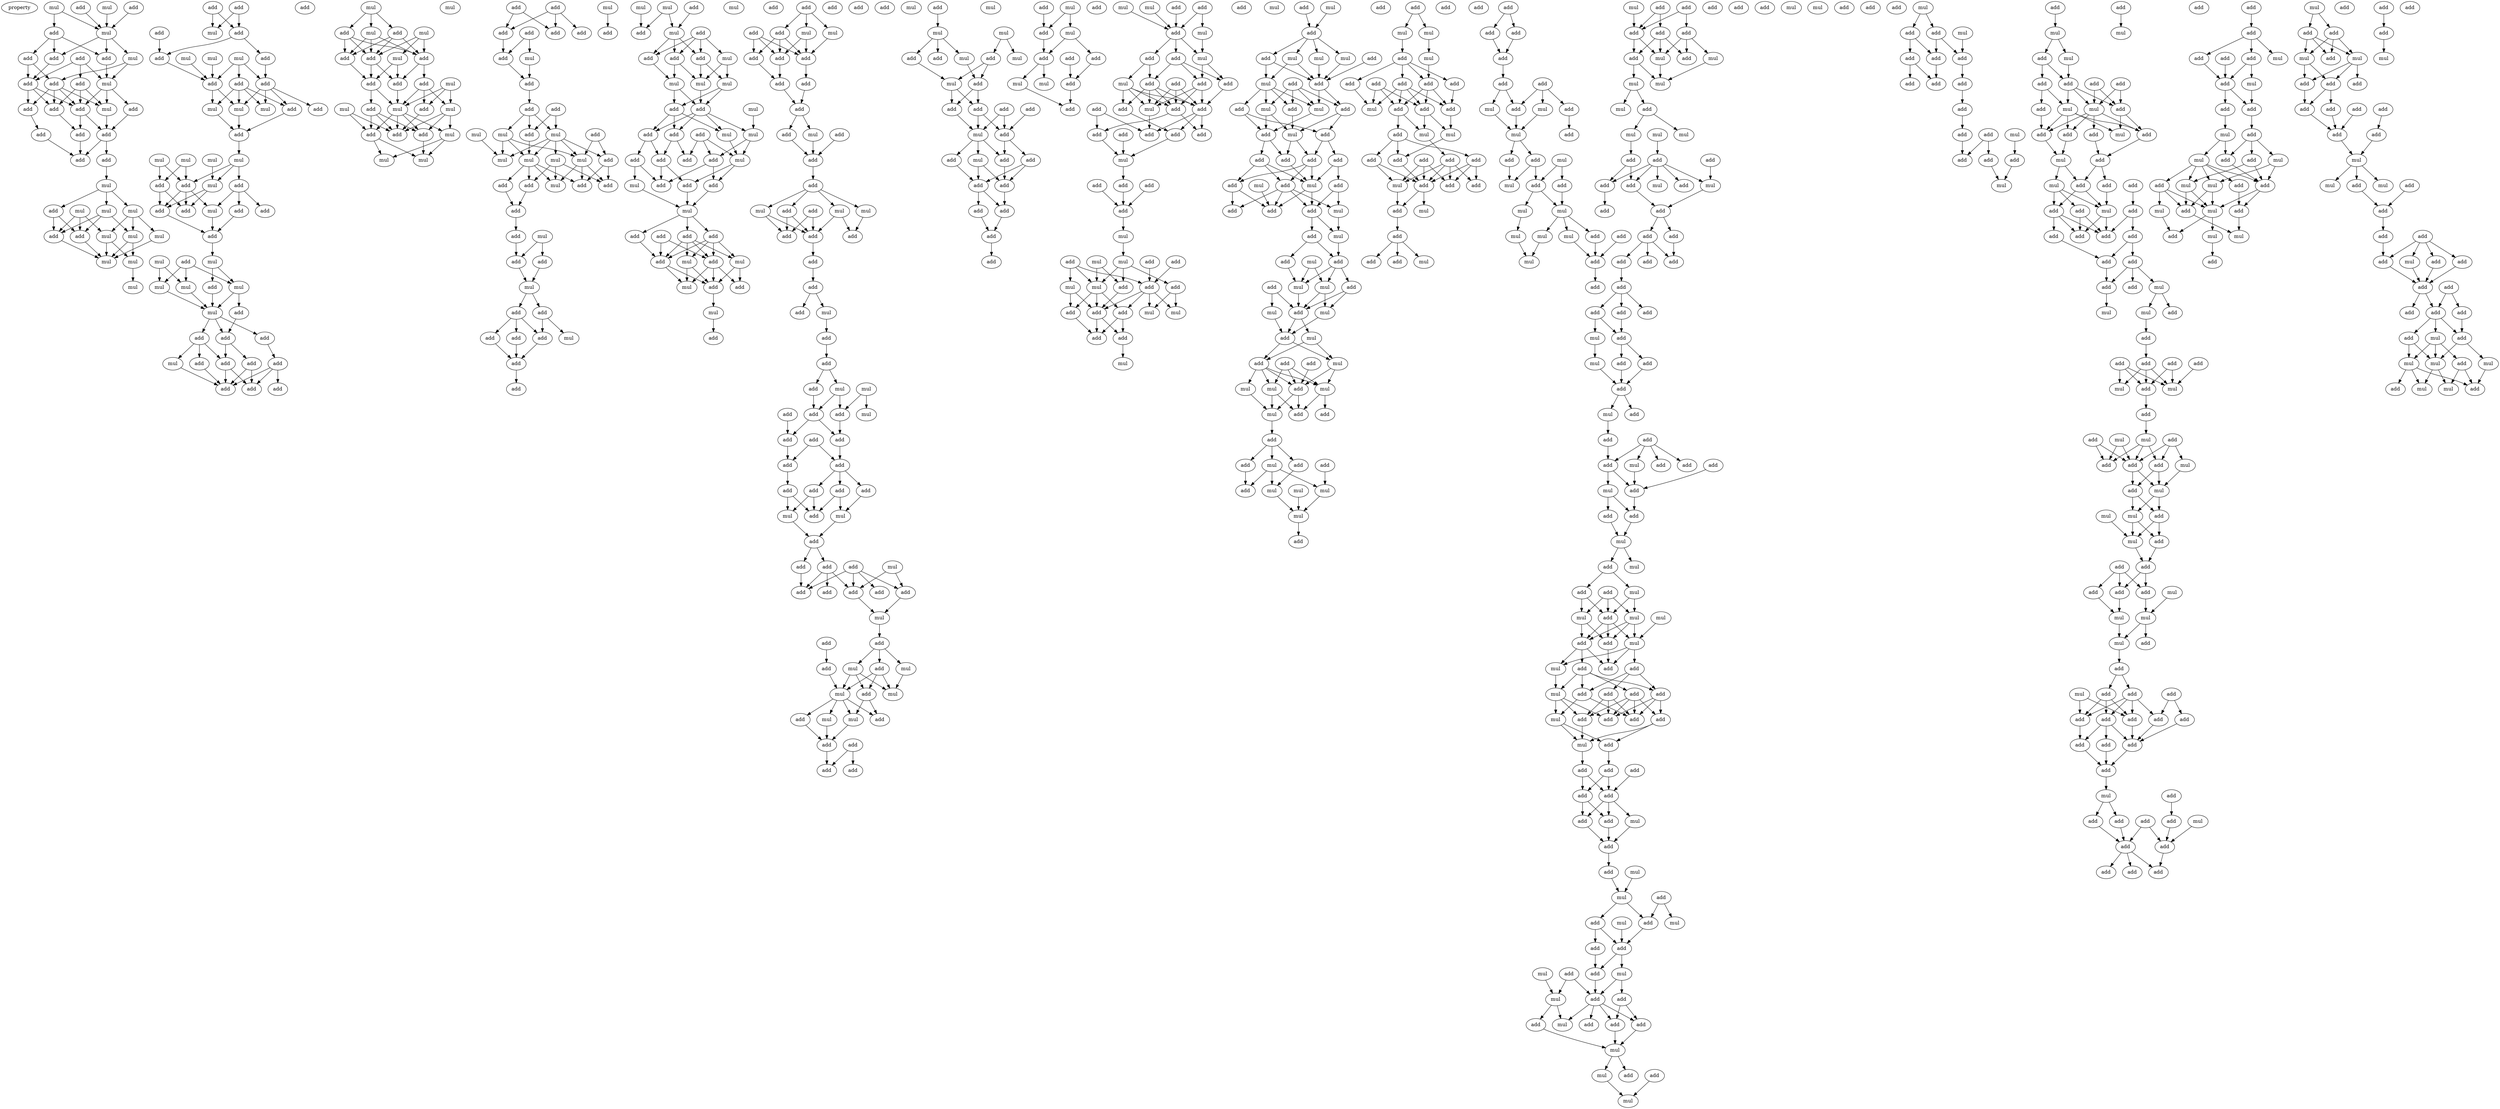 digraph {
    node [fontcolor=black]
    property [mul=2,lf=1.4]
    0 [ label = add ];
    1 [ label = mul ];
    2 [ label = mul ];
    3 [ label = add ];
    4 [ label = add ];
    5 [ label = mul ];
    6 [ label = mul ];
    7 [ label = add ];
    8 [ label = add ];
    9 [ label = add ];
    10 [ label = add ];
    11 [ label = add ];
    12 [ label = mul ];
    13 [ label = add ];
    14 [ label = add ];
    15 [ label = mul ];
    16 [ label = add ];
    17 [ label = add ];
    18 [ label = add ];
    19 [ label = add ];
    20 [ label = add ];
    21 [ label = add ];
    22 [ label = add ];
    23 [ label = add ];
    24 [ label = add ];
    25 [ label = mul ];
    26 [ label = add ];
    27 [ label = mul ];
    28 [ label = mul ];
    29 [ label = mul ];
    30 [ label = add ];
    31 [ label = add ];
    32 [ label = mul ];
    33 [ label = mul ];
    34 [ label = mul ];
    35 [ label = mul ];
    36 [ label = mul ];
    37 [ label = mul ];
    38 [ label = add ];
    39 [ label = add ];
    40 [ label = add ];
    41 [ label = mul ];
    42 [ label = add ];
    43 [ label = mul ];
    44 [ label = mul ];
    45 [ label = add ];
    46 [ label = mul ];
    47 [ label = add ];
    48 [ label = add ];
    49 [ label = add ];
    50 [ label = add ];
    51 [ label = mul ];
    52 [ label = add ];
    53 [ label = add ];
    54 [ label = mul ];
    55 [ label = mul ];
    56 [ label = add ];
    57 [ label = mul ];
    58 [ label = mul ];
    59 [ label = mul ];
    60 [ label = add ];
    61 [ label = mul ];
    62 [ label = add ];
    63 [ label = mul ];
    64 [ label = add ];
    65 [ label = add ];
    66 [ label = add ];
    67 [ label = add ];
    68 [ label = add ];
    69 [ label = mul ];
    70 [ label = add ];
    71 [ label = add ];
    72 [ label = add ];
    73 [ label = mul ];
    74 [ label = mul ];
    75 [ label = add ];
    76 [ label = mul ];
    77 [ label = mul ];
    78 [ label = mul ];
    79 [ label = add ];
    80 [ label = mul ];
    81 [ label = add ];
    82 [ label = add ];
    83 [ label = add ];
    84 [ label = add ];
    85 [ label = add ];
    86 [ label = add ];
    87 [ label = mul ];
    88 [ label = add ];
    89 [ label = add ];
    90 [ label = add ];
    91 [ label = add ];
    92 [ label = mul ];
    93 [ label = add ];
    94 [ label = mul ];
    95 [ label = mul ];
    96 [ label = add ];
    97 [ label = mul ];
    98 [ label = add ];
    99 [ label = add ];
    100 [ label = add ];
    101 [ label = add ];
    102 [ label = mul ];
    103 [ label = add ];
    104 [ label = add ];
    105 [ label = add ];
    106 [ label = add ];
    107 [ label = mul ];
    108 [ label = mul ];
    109 [ label = mul ];
    110 [ label = add ];
    111 [ label = mul ];
    112 [ label = add ];
    113 [ label = add ];
    114 [ label = mul ];
    115 [ label = mul ];
    116 [ label = mul ];
    117 [ label = add ];
    118 [ label = add ];
    119 [ label = add ];
    120 [ label = add ];
    121 [ label = add ];
    122 [ label = add ];
    123 [ label = add ];
    124 [ label = mul ];
    125 [ label = add ];
    126 [ label = add ];
    127 [ label = add ];
    128 [ label = add ];
    129 [ label = mul ];
    130 [ label = add ];
    131 [ label = mul ];
    132 [ label = mul ];
    133 [ label = mul ];
    134 [ label = mul ];
    135 [ label = mul ];
    136 [ label = mul ];
    137 [ label = add ];
    138 [ label = mul ];
    139 [ label = add ];
    140 [ label = add ];
    141 [ label = add ];
    142 [ label = add ];
    143 [ label = add ];
    144 [ label = mul ];
    145 [ label = add ];
    146 [ label = add ];
    147 [ label = mul ];
    148 [ label = add ];
    149 [ label = add ];
    150 [ label = mul ];
    151 [ label = add ];
    152 [ label = add ];
    153 [ label = add ];
    154 [ label = add ];
    155 [ label = mul ];
    156 [ label = add ];
    157 [ label = add ];
    158 [ label = mul ];
    159 [ label = mul ];
    160 [ label = add ];
    161 [ label = add ];
    162 [ label = mul ];
    163 [ label = add ];
    164 [ label = add ];
    165 [ label = add ];
    166 [ label = add ];
    167 [ label = mul ];
    168 [ label = add ];
    169 [ label = mul ];
    170 [ label = mul ];
    171 [ label = mul ];
    172 [ label = mul ];
    173 [ label = add ];
    174 [ label = add ];
    175 [ label = add ];
    176 [ label = mul ];
    177 [ label = mul ];
    178 [ label = add ];
    179 [ label = add ];
    180 [ label = add ];
    181 [ label = mul ];
    182 [ label = add ];
    183 [ label = add ];
    184 [ label = add ];
    185 [ label = add ];
    186 [ label = add ];
    187 [ label = add ];
    188 [ label = mul ];
    189 [ label = mul ];
    190 [ label = add ];
    191 [ label = mul ];
    192 [ label = add ];
    193 [ label = add ];
    194 [ label = add ];
    195 [ label = mul ];
    196 [ label = add ];
    197 [ label = mul ];
    198 [ label = add ];
    199 [ label = add ];
    200 [ label = mul ];
    201 [ label = add ];
    202 [ label = mul ];
    203 [ label = add ];
    204 [ label = add ];
    205 [ label = add ];
    206 [ label = add ];
    207 [ label = mul ];
    208 [ label = mul ];
    209 [ label = add ];
    210 [ label = add ];
    211 [ label = add ];
    212 [ label = add ];
    213 [ label = add ];
    214 [ label = add ];
    215 [ label = add ];
    216 [ label = mul ];
    217 [ label = add ];
    218 [ label = add ];
    219 [ label = add ];
    220 [ label = add ];
    221 [ label = add ];
    222 [ label = mul ];
    223 [ label = mul ];
    224 [ label = add ];
    225 [ label = mul ];
    226 [ label = add ];
    227 [ label = add ];
    228 [ label = add ];
    229 [ label = add ];
    230 [ label = add ];
    231 [ label = add ];
    232 [ label = add ];
    233 [ label = add ];
    234 [ label = mul ];
    235 [ label = add ];
    236 [ label = add ];
    237 [ label = mul ];
    238 [ label = add ];
    239 [ label = mul ];
    240 [ label = add ];
    241 [ label = mul ];
    242 [ label = add ];
    243 [ label = add ];
    244 [ label = add ];
    245 [ label = add ];
    246 [ label = add ];
    247 [ label = add ];
    248 [ label = add ];
    249 [ label = add ];
    250 [ label = add ];
    251 [ label = add ];
    252 [ label = add ];
    253 [ label = add ];
    254 [ label = mul ];
    255 [ label = mul ];
    256 [ label = add ];
    257 [ label = add ];
    258 [ label = mul ];
    259 [ label = add ];
    260 [ label = add ];
    261 [ label = add ];
    262 [ label = add ];
    263 [ label = add ];
    264 [ label = add ];
    265 [ label = add ];
    266 [ label = mul ];
    267 [ label = add ];
    268 [ label = add ];
    269 [ label = mul ];
    270 [ label = add ];
    271 [ label = mul ];
    272 [ label = add ];
    273 [ label = mul ];
    274 [ label = mul ];
    275 [ label = add ];
    276 [ label = mul ];
    277 [ label = mul ];
    278 [ label = add ];
    279 [ label = add ];
    280 [ label = add ];
    281 [ label = add ];
    282 [ label = add ];
    283 [ label = mul ];
    284 [ label = add ];
    285 [ label = add ];
    286 [ label = add ];
    287 [ label = mul ];
    288 [ label = mul ];
    289 [ label = add ];
    290 [ label = mul ];
    291 [ label = add ];
    292 [ label = mul ];
    293 [ label = add ];
    294 [ label = add ];
    295 [ label = mul ];
    296 [ label = add ];
    297 [ label = add ];
    298 [ label = add ];
    299 [ label = add ];
    300 [ label = mul ];
    301 [ label = add ];
    302 [ label = add ];
    303 [ label = add ];
    304 [ label = add ];
    305 [ label = mul ];
    306 [ label = add ];
    307 [ label = add ];
    308 [ label = mul ];
    309 [ label = add ];
    310 [ label = add ];
    311 [ label = add ];
    312 [ label = add ];
    313 [ label = add ];
    314 [ label = add ];
    315 [ label = mul ];
    316 [ label = add ];
    317 [ label = mul ];
    318 [ label = add ];
    319 [ label = add ];
    320 [ label = add ];
    321 [ label = add ];
    322 [ label = mul ];
    323 [ label = mul ];
    324 [ label = add ];
    325 [ label = mul ];
    326 [ label = mul ];
    327 [ label = add ];
    328 [ label = add ];
    329 [ label = add ];
    330 [ label = mul ];
    331 [ label = add ];
    332 [ label = mul ];
    333 [ label = add ];
    334 [ label = add ];
    335 [ label = add ];
    336 [ label = add ];
    337 [ label = add ];
    338 [ label = add ];
    339 [ label = mul ];
    340 [ label = add ];
    341 [ label = add ];
    342 [ label = add ];
    343 [ label = mul ];
    344 [ label = add ];
    345 [ label = add ];
    346 [ label = add ];
    347 [ label = add ];
    348 [ label = add ];
    349 [ label = add ];
    350 [ label = mul ];
    351 [ label = add ];
    352 [ label = add ];
    353 [ label = mul ];
    354 [ label = add ];
    355 [ label = add ];
    356 [ label = mul ];
    357 [ label = add ];
    358 [ label = add ];
    359 [ label = mul ];
    360 [ label = add ];
    361 [ label = mul ];
    362 [ label = mul ];
    363 [ label = mul ];
    364 [ label = add ];
    365 [ label = add ];
    366 [ label = add ];
    367 [ label = mul ];
    368 [ label = mul ];
    369 [ label = add ];
    370 [ label = add ];
    371 [ label = add ];
    372 [ label = add ];
    373 [ label = add ];
    374 [ label = mul ];
    375 [ label = add ];
    376 [ label = mul ];
    377 [ label = add ];
    378 [ label = mul ];
    379 [ label = mul ];
    380 [ label = add ];
    381 [ label = add ];
    382 [ label = mul ];
    383 [ label = add ];
    384 [ label = add ];
    385 [ label = mul ];
    386 [ label = mul ];
    387 [ label = add ];
    388 [ label = add ];
    389 [ label = mul ];
    390 [ label = add ];
    391 [ label = add ];
    392 [ label = mul ];
    393 [ label = add ];
    394 [ label = add ];
    395 [ label = add ];
    396 [ label = add ];
    397 [ label = add ];
    398 [ label = mul ];
    399 [ label = add ];
    400 [ label = mul ];
    401 [ label = add ];
    402 [ label = add ];
    403 [ label = mul ];
    404 [ label = add ];
    405 [ label = add ];
    406 [ label = add ];
    407 [ label = add ];
    408 [ label = mul ];
    409 [ label = mul ];
    410 [ label = add ];
    411 [ label = add ];
    412 [ label = mul ];
    413 [ label = add ];
    414 [ label = add ];
    415 [ label = mul ];
    416 [ label = mul ];
    417 [ label = mul ];
    418 [ label = add ];
    419 [ label = add ];
    420 [ label = mul ];
    421 [ label = add ];
    422 [ label = add ];
    423 [ label = mul ];
    424 [ label = add ];
    425 [ label = mul ];
    426 [ label = mul ];
    427 [ label = mul ];
    428 [ label = add ];
    429 [ label = add ];
    430 [ label = add ];
    431 [ label = add ];
    432 [ label = mul ];
    433 [ label = add ];
    434 [ label = mul ];
    435 [ label = add ];
    436 [ label = add ];
    437 [ label = add ];
    438 [ label = mul ];
    439 [ label = mul ];
    440 [ label = mul ];
    441 [ label = add ];
    442 [ label = mul ];
    443 [ label = add ];
    444 [ label = add ];
    445 [ label = mul ];
    446 [ label = mul ];
    447 [ label = mul ];
    448 [ label = add ];
    449 [ label = add ];
    450 [ label = add ];
    451 [ label = add ];
    452 [ label = add ];
    453 [ label = add ];
    454 [ label = add ];
    455 [ label = mul ];
    456 [ label = add ];
    457 [ label = add ];
    458 [ label = mul ];
    459 [ label = mul ];
    460 [ label = add ];
    461 [ label = add ];
    462 [ label = add ];
    463 [ label = add ];
    464 [ label = add ];
    465 [ label = add ];
    466 [ label = add ];
    467 [ label = add ];
    468 [ label = add ];
    469 [ label = mul ];
    470 [ label = mul ];
    471 [ label = add ];
    472 [ label = add ];
    473 [ label = add ];
    474 [ label = add ];
    475 [ label = add ];
    476 [ label = add ];
    477 [ label = mul ];
    478 [ label = add ];
    479 [ label = add ];
    480 [ label = add ];
    481 [ label = add ];
    482 [ label = add ];
    483 [ label = add ];
    484 [ label = add ];
    485 [ label = add ];
    486 [ label = mul ];
    487 [ label = mul ];
    488 [ label = add ];
    489 [ label = mul ];
    490 [ label = add ];
    491 [ label = add ];
    492 [ label = mul ];
    493 [ label = add ];
    494 [ label = add ];
    495 [ label = mul ];
    496 [ label = mul ];
    497 [ label = mul ];
    498 [ label = mul ];
    499 [ label = mul ];
    500 [ label = add ];
    501 [ label = mul ];
    502 [ label = add ];
    503 [ label = mul ];
    504 [ label = add ];
    505 [ label = add ];
    506 [ label = mul ];
    507 [ label = add ];
    508 [ label = add ];
    509 [ label = add ];
    510 [ label = add ];
    511 [ label = add ];
    512 [ label = add ];
    513 [ label = mul ];
    514 [ label = add ];
    515 [ label = mul ];
    516 [ label = add ];
    517 [ label = mul ];
    518 [ label = mul ];
    519 [ label = mul ];
    520 [ label = add ];
    521 [ label = mul ];
    522 [ label = mul ];
    523 [ label = mul ];
    524 [ label = add ];
    525 [ label = add ];
    526 [ label = add ];
    527 [ label = add ];
    528 [ label = mul ];
    529 [ label = add ];
    530 [ label = add ];
    531 [ label = mul ];
    532 [ label = add ];
    533 [ label = add ];
    534 [ label = add ];
    535 [ label = add ];
    536 [ label = add ];
    537 [ label = add ];
    538 [ label = add ];
    539 [ label = add ];
    540 [ label = add ];
    541 [ label = add ];
    542 [ label = add ];
    543 [ label = add ];
    544 [ label = add ];
    545 [ label = mul ];
    546 [ label = add ];
    547 [ label = mul ];
    548 [ label = mul ];
    549 [ label = add ];
    550 [ label = add ];
    551 [ label = add ];
    552 [ label = mul ];
    553 [ label = add ];
    554 [ label = add ];
    555 [ label = add ];
    556 [ label = add ];
    557 [ label = mul ];
    558 [ label = add ];
    559 [ label = add ];
    560 [ label = add ];
    561 [ label = add ];
    562 [ label = mul ];
    563 [ label = add ];
    564 [ label = add ];
    565 [ label = mul ];
    566 [ label = add ];
    567 [ label = mul ];
    568 [ label = mul ];
    569 [ label = mul ];
    570 [ label = add ];
    571 [ label = add ];
    572 [ label = mul ];
    573 [ label = mul ];
    574 [ label = mul ];
    575 [ label = add ];
    576 [ label = add ];
    577 [ label = mul ];
    578 [ label = add ];
    579 [ label = mul ];
    580 [ label = add ];
    581 [ label = add ];
    582 [ label = add ];
    583 [ label = add ];
    584 [ label = mul ];
    585 [ label = add ];
    586 [ label = add ];
    587 [ label = add ];
    588 [ label = add ];
    589 [ label = add ];
    590 [ label = mul ];
    591 [ label = add ];
    592 [ label = add ];
    593 [ label = mul ];
    594 [ label = add ];
    595 [ label = add ];
    596 [ label = add ];
    597 [ label = add ];
    598 [ label = add ];
    599 [ label = add ];
    600 [ label = add ];
    601 [ label = add ];
    602 [ label = add ];
    603 [ label = mul ];
    604 [ label = add ];
    605 [ label = add ];
    606 [ label = mul ];
    607 [ label = add ];
    608 [ label = mul ];
    609 [ label = add ];
    610 [ label = add ];
    611 [ label = mul ];
    612 [ label = mul ];
    613 [ label = add ];
    614 [ label = add ];
    615 [ label = add ];
    616 [ label = mul ];
    617 [ label = mul ];
    618 [ label = add ];
    619 [ label = add ];
    620 [ label = add ];
    621 [ label = add ];
    622 [ label = mul ];
    623 [ label = add ];
    624 [ label = add ];
    625 [ label = add ];
    626 [ label = mul ];
    627 [ label = add ];
    628 [ label = mul ];
    629 [ label = add ];
    630 [ label = add ];
    631 [ label = mul ];
    632 [ label = add ];
    633 [ label = mul ];
    634 [ label = mul ];
    635 [ label = add ];
    636 [ label = mul ];
    637 [ label = add ];
    638 [ label = add ];
    639 [ label = add ];
    640 [ label = add ];
    641 [ label = add ];
    642 [ label = add ];
    643 [ label = add ];
    644 [ label = add ];
    645 [ label = add ];
    646 [ label = mul ];
    647 [ label = add ];
    648 [ label = add ];
    649 [ label = add ];
    650 [ label = add ];
    651 [ label = mul ];
    652 [ label = add ];
    653 [ label = mul ];
    654 [ label = add ];
    655 [ label = mul ];
    656 [ label = add ];
    657 [ label = add ];
    658 [ label = add ];
    659 [ label = add ];
    660 [ label = add ];
    661 [ label = mul ];
    662 [ label = mul ];
    663 [ label = add ];
    664 [ label = mul ];
    665 [ label = add ];
    666 [ label = add ];
    667 [ label = add ];
    668 [ label = add ];
    669 [ label = mul ];
    670 [ label = add ];
    671 [ label = add ];
    672 [ label = add ];
    673 [ label = add ];
    674 [ label = mul ];
    675 [ label = add ];
    676 [ label = add ];
    677 [ label = add ];
    678 [ label = mul ];
    679 [ label = add ];
    680 [ label = add ];
    681 [ label = add ];
    682 [ label = add ];
    683 [ label = add ];
    684 [ label = add ];
    685 [ label = add ];
    686 [ label = mul ];
    687 [ label = add ];
    688 [ label = add ];
    689 [ label = mul ];
    690 [ label = mul ];
    691 [ label = add ];
    692 [ label = add ];
    693 [ label = add ];
    694 [ label = add ];
    695 [ label = add ];
    696 [ label = add ];
    697 [ label = mul ];
    698 [ label = mul ];
    699 [ label = add ];
    700 [ label = add ];
    701 [ label = mul ];
    702 [ label = add ];
    703 [ label = mul ];
    704 [ label = add ];
    705 [ label = mul ];
    706 [ label = add ];
    707 [ label = add ];
    708 [ label = add ];
    709 [ label = mul ];
    710 [ label = mul ];
    711 [ label = add ];
    712 [ label = mul ];
    713 [ label = mul ];
    714 [ label = add ];
    715 [ label = add ];
    716 [ label = add ];
    717 [ label = add ];
    718 [ label = mul ];
    719 [ label = add ];
    720 [ label = add ];
    721 [ label = mul ];
    722 [ label = mul ];
    723 [ label = mul ];
    724 [ label = add ];
    725 [ label = add ];
    726 [ label = mul ];
    727 [ label = add ];
    728 [ label = add ];
    729 [ label = add ];
    730 [ label = add ];
    731 [ label = add ];
    732 [ label = add ];
    733 [ label = add ];
    734 [ label = add ];
    735 [ label = add ];
    736 [ label = add ];
    737 [ label = add ];
    738 [ label = add ];
    739 [ label = add ];
    740 [ label = mul ];
    741 [ label = add ];
    742 [ label = mul ];
    743 [ label = add ];
    744 [ label = add ];
    745 [ label = add ];
    746 [ label = add ];
    747 [ label = add ];
    748 [ label = add ];
    749 [ label = add ];
    750 [ label = add ];
    751 [ label = add ];
    752 [ label = add ];
    753 [ label = mul ];
    754 [ label = add ];
    755 [ label = add ];
    756 [ label = add ];
    757 [ label = add ];
    758 [ label = add ];
    759 [ label = mul ];
    760 [ label = mul ];
    761 [ label = add ];
    762 [ label = add ];
    763 [ label = add ];
    764 [ label = mul ];
    765 [ label = add ];
    766 [ label = add ];
    767 [ label = mul ];
    768 [ label = add ];
    769 [ label = mul ];
    770 [ label = add ];
    771 [ label = mul ];
    772 [ label = mul ];
    773 [ label = add ];
    774 [ label = add ];
    775 [ label = mul ];
    776 [ label = add ];
    777 [ label = mul ];
    778 [ label = add ];
    779 [ label = add ];
    780 [ label = mul ];
    781 [ label = mul ];
    782 [ label = add ];
    783 [ label = mul ];
    784 [ label = add ];
    785 [ label = add ];
    786 [ label = mul ];
    787 [ label = mul ];
    788 [ label = add ];
    789 [ label = add ];
    790 [ label = add ];
    791 [ label = add ];
    792 [ label = add ];
    793 [ label = add ];
    794 [ label = add ];
    795 [ label = add ];
    796 [ label = add ];
    797 [ label = add ];
    798 [ label = mul ];
    799 [ label = mul ];
    800 [ label = add ];
    801 [ label = mul ];
    802 [ label = add ];
    803 [ label = add ];
    804 [ label = add ];
    805 [ label = add ];
    806 [ label = add ];
    807 [ label = add ];
    808 [ label = mul ];
    809 [ label = add ];
    810 [ label = add ];
    811 [ label = add ];
    812 [ label = add ];
    813 [ label = add ];
    814 [ label = mul ];
    815 [ label = add ];
    816 [ label = add ];
    817 [ label = add ];
    818 [ label = add ];
    819 [ label = mul ];
    820 [ label = add ];
    821 [ label = add ];
    822 [ label = mul ];
    823 [ label = mul ];
    824 [ label = add ];
    825 [ label = mul ];
    826 [ label = mul ];
    827 [ label = add ];
    828 [ label = mul ];
    829 [ label = add ];
    830 [ label = add ];
    0 -> 5 [ name = 0 ];
    1 -> 5 [ name = 1 ];
    2 -> 4 [ name = 2 ];
    2 -> 5 [ name = 3 ];
    3 -> 5 [ name = 4 ];
    4 -> 7 [ name = 5 ];
    4 -> 8 [ name = 6 ];
    4 -> 10 [ name = 7 ];
    5 -> 6 [ name = 8 ];
    5 -> 8 [ name = 9 ];
    5 -> 10 [ name = 10 ];
    6 -> 12 [ name = 11 ];
    6 -> 14 [ name = 12 ];
    7 -> 13 [ name = 13 ];
    7 -> 14 [ name = 14 ];
    8 -> 13 [ name = 15 ];
    9 -> 11 [ name = 16 ];
    9 -> 12 [ name = 17 ];
    9 -> 13 [ name = 18 ];
    10 -> 12 [ name = 19 ];
    11 -> 15 [ name = 20 ];
    11 -> 16 [ name = 21 ];
    11 -> 17 [ name = 22 ];
    12 -> 15 [ name = 23 ];
    12 -> 17 [ name = 24 ];
    12 -> 19 [ name = 25 ];
    13 -> 16 [ name = 26 ];
    13 -> 17 [ name = 27 ];
    13 -> 18 [ name = 28 ];
    14 -> 15 [ name = 29 ];
    14 -> 16 [ name = 30 ];
    14 -> 17 [ name = 31 ];
    14 -> 18 [ name = 32 ];
    15 -> 21 [ name = 33 ];
    16 -> 22 [ name = 34 ];
    17 -> 21 [ name = 35 ];
    17 -> 22 [ name = 36 ];
    18 -> 20 [ name = 37 ];
    19 -> 21 [ name = 38 ];
    20 -> 23 [ name = 39 ];
    21 -> 23 [ name = 40 ];
    21 -> 24 [ name = 41 ];
    22 -> 23 [ name = 42 ];
    24 -> 25 [ name = 43 ];
    25 -> 26 [ name = 44 ];
    25 -> 27 [ name = 45 ];
    25 -> 29 [ name = 46 ];
    26 -> 30 [ name = 47 ];
    26 -> 31 [ name = 48 ];
    27 -> 32 [ name = 49 ];
    27 -> 33 [ name = 50 ];
    27 -> 34 [ name = 51 ];
    28 -> 30 [ name = 52 ];
    28 -> 31 [ name = 53 ];
    28 -> 33 [ name = 54 ];
    29 -> 30 [ name = 55 ];
    29 -> 31 [ name = 56 ];
    29 -> 34 [ name = 57 ];
    30 -> 36 [ name = 58 ];
    31 -> 36 [ name = 59 ];
    32 -> 36 [ name = 60 ];
    33 -> 35 [ name = 61 ];
    33 -> 36 [ name = 62 ];
    34 -> 35 [ name = 63 ];
    34 -> 36 [ name = 64 ];
    35 -> 37 [ name = 65 ];
    38 -> 41 [ name = 66 ];
    38 -> 42 [ name = 67 ];
    39 -> 41 [ name = 68 ];
    39 -> 42 [ name = 69 ];
    40 -> 47 [ name = 70 ];
    42 -> 45 [ name = 71 ];
    42 -> 47 [ name = 72 ];
    43 -> 49 [ name = 73 ];
    44 -> 49 [ name = 74 ];
    45 -> 50 [ name = 75 ];
    46 -> 48 [ name = 76 ];
    46 -> 49 [ name = 77 ];
    46 -> 50 [ name = 78 ];
    47 -> 49 [ name = 79 ];
    48 -> 51 [ name = 80 ];
    48 -> 52 [ name = 81 ];
    48 -> 54 [ name = 82 ];
    48 -> 55 [ name = 83 ];
    49 -> 54 [ name = 84 ];
    49 -> 55 [ name = 85 ];
    50 -> 51 [ name = 86 ];
    50 -> 52 [ name = 87 ];
    50 -> 53 [ name = 88 ];
    50 -> 54 [ name = 89 ];
    52 -> 56 [ name = 90 ];
    54 -> 56 [ name = 91 ];
    55 -> 56 [ name = 92 ];
    56 -> 57 [ name = 93 ];
    57 -> 62 [ name = 94 ];
    57 -> 63 [ name = 95 ];
    57 -> 65 [ name = 96 ];
    58 -> 64 [ name = 97 ];
    58 -> 65 [ name = 98 ];
    59 -> 64 [ name = 99 ];
    59 -> 65 [ name = 100 ];
    61 -> 63 [ name = 101 ];
    62 -> 66 [ name = 102 ];
    62 -> 69 [ name = 103 ];
    62 -> 70 [ name = 104 ];
    63 -> 67 [ name = 105 ];
    63 -> 68 [ name = 106 ];
    64 -> 67 [ name = 107 ];
    64 -> 68 [ name = 108 ];
    65 -> 67 [ name = 109 ];
    65 -> 68 [ name = 110 ];
    65 -> 69 [ name = 111 ];
    67 -> 71 [ name = 112 ];
    69 -> 71 [ name = 113 ];
    70 -> 71 [ name = 114 ];
    71 -> 74 [ name = 115 ];
    72 -> 76 [ name = 116 ];
    72 -> 77 [ name = 117 ];
    72 -> 78 [ name = 118 ];
    73 -> 77 [ name = 119 ];
    73 -> 78 [ name = 120 ];
    74 -> 75 [ name = 121 ];
    74 -> 76 [ name = 122 ];
    75 -> 80 [ name = 123 ];
    76 -> 79 [ name = 124 ];
    76 -> 80 [ name = 125 ];
    77 -> 80 [ name = 126 ];
    78 -> 80 [ name = 127 ];
    79 -> 83 [ name = 128 ];
    80 -> 81 [ name = 129 ];
    80 -> 82 [ name = 130 ];
    80 -> 83 [ name = 131 ];
    81 -> 85 [ name = 132 ];
    81 -> 86 [ name = 133 ];
    81 -> 87 [ name = 134 ];
    82 -> 84 [ name = 135 ];
    83 -> 85 [ name = 136 ];
    83 -> 88 [ name = 137 ];
    84 -> 89 [ name = 138 ];
    84 -> 90 [ name = 139 ];
    84 -> 91 [ name = 140 ];
    85 -> 90 [ name = 141 ];
    85 -> 91 [ name = 142 ];
    86 -> 90 [ name = 143 ];
    87 -> 90 [ name = 144 ];
    88 -> 90 [ name = 145 ];
    88 -> 91 [ name = 146 ];
    92 -> 93 [ name = 147 ];
    92 -> 95 [ name = 148 ];
    92 -> 96 [ name = 149 ];
    93 -> 98 [ name = 150 ];
    93 -> 99 [ name = 151 ];
    93 -> 100 [ name = 152 ];
    94 -> 97 [ name = 153 ];
    94 -> 98 [ name = 154 ];
    94 -> 100 [ name = 155 ];
    95 -> 98 [ name = 156 ];
    95 -> 99 [ name = 157 ];
    95 -> 100 [ name = 158 ];
    96 -> 98 [ name = 159 ];
    96 -> 99 [ name = 160 ];
    96 -> 100 [ name = 161 ];
    97 -> 101 [ name = 162 ];
    97 -> 104 [ name = 163 ];
    98 -> 101 [ name = 164 ];
    98 -> 104 [ name = 165 ];
    99 -> 101 [ name = 166 ];
    100 -> 103 [ name = 167 ];
    100 -> 104 [ name = 168 ];
    101 -> 106 [ name = 169 ];
    101 -> 107 [ name = 170 ];
    102 -> 105 [ name = 171 ];
    102 -> 107 [ name = 172 ];
    102 -> 109 [ name = 173 ];
    103 -> 105 [ name = 174 ];
    103 -> 107 [ name = 175 ];
    103 -> 109 [ name = 176 ];
    104 -> 107 [ name = 177 ];
    105 -> 112 [ name = 178 ];
    106 -> 110 [ name = 179 ];
    106 -> 112 [ name = 180 ];
    106 -> 113 [ name = 181 ];
    107 -> 110 [ name = 182 ];
    107 -> 111 [ name = 183 ];
    107 -> 112 [ name = 184 ];
    107 -> 113 [ name = 185 ];
    108 -> 110 [ name = 186 ];
    108 -> 112 [ name = 187 ];
    109 -> 111 [ name = 188 ];
    109 -> 112 [ name = 189 ];
    109 -> 113 [ name = 190 ];
    110 -> 114 [ name = 191 ];
    110 -> 115 [ name = 192 ];
    111 -> 114 [ name = 193 ];
    111 -> 115 [ name = 194 ];
    113 -> 114 [ name = 195 ];
    117 -> 119 [ name = 196 ];
    117 -> 121 [ name = 197 ];
    118 -> 119 [ name = 198 ];
    118 -> 121 [ name = 199 ];
    118 -> 122 [ name = 200 ];
    119 -> 123 [ name = 201 ];
    120 -> 123 [ name = 202 ];
    120 -> 124 [ name = 203 ];
    123 -> 125 [ name = 204 ];
    124 -> 125 [ name = 205 ];
    125 -> 127 [ name = 206 ];
    126 -> 130 [ name = 207 ];
    126 -> 131 [ name = 208 ];
    127 -> 129 [ name = 209 ];
    127 -> 130 [ name = 210 ];
    127 -> 131 [ name = 211 ];
    128 -> 136 [ name = 212 ];
    128 -> 137 [ name = 213 ];
    129 -> 133 [ name = 214 ];
    129 -> 134 [ name = 215 ];
    129 -> 136 [ name = 216 ];
    130 -> 134 [ name = 217 ];
    131 -> 133 [ name = 218 ];
    131 -> 134 [ name = 219 ];
    131 -> 135 [ name = 220 ];
    131 -> 136 [ name = 221 ];
    131 -> 137 [ name = 222 ];
    132 -> 133 [ name = 223 ];
    134 -> 138 [ name = 224 ];
    134 -> 140 [ name = 225 ];
    134 -> 141 [ name = 226 ];
    134 -> 142 [ name = 227 ];
    135 -> 138 [ name = 228 ];
    135 -> 139 [ name = 229 ];
    135 -> 141 [ name = 230 ];
    136 -> 138 [ name = 231 ];
    136 -> 139 [ name = 232 ];
    136 -> 142 [ name = 233 ];
    137 -> 139 [ name = 234 ];
    137 -> 142 [ name = 235 ];
    140 -> 143 [ name = 236 ];
    141 -> 143 [ name = 237 ];
    143 -> 145 [ name = 238 ];
    144 -> 146 [ name = 239 ];
    144 -> 148 [ name = 240 ];
    145 -> 146 [ name = 241 ];
    146 -> 150 [ name = 242 ];
    147 -> 149 [ name = 243 ];
    148 -> 150 [ name = 244 ];
    150 -> 151 [ name = 245 ];
    150 -> 152 [ name = 246 ];
    151 -> 153 [ name = 247 ];
    151 -> 154 [ name = 248 ];
    151 -> 156 [ name = 249 ];
    152 -> 154 [ name = 250 ];
    152 -> 155 [ name = 251 ];
    153 -> 157 [ name = 252 ];
    154 -> 157 [ name = 253 ];
    156 -> 157 [ name = 254 ];
    157 -> 161 [ name = 255 ];
    158 -> 163 [ name = 256 ];
    159 -> 162 [ name = 257 ];
    159 -> 163 [ name = 258 ];
    160 -> 162 [ name = 259 ];
    162 -> 165 [ name = 260 ];
    162 -> 166 [ name = 261 ];
    162 -> 168 [ name = 262 ];
    164 -> 165 [ name = 263 ];
    164 -> 166 [ name = 264 ];
    164 -> 167 [ name = 265 ];
    164 -> 168 [ name = 266 ];
    165 -> 170 [ name = 267 ];
    166 -> 169 [ name = 268 ];
    166 -> 171 [ name = 269 ];
    167 -> 169 [ name = 270 ];
    167 -> 171 [ name = 271 ];
    168 -> 170 [ name = 272 ];
    168 -> 171 [ name = 273 ];
    169 -> 173 [ name = 274 ];
    169 -> 174 [ name = 275 ];
    170 -> 173 [ name = 276 ];
    170 -> 174 [ name = 277 ];
    171 -> 174 [ name = 278 ];
    172 -> 176 [ name = 279 ];
    173 -> 177 [ name = 280 ];
    173 -> 178 [ name = 281 ];
    173 -> 179 [ name = 282 ];
    174 -> 176 [ name = 283 ];
    174 -> 177 [ name = 284 ];
    174 -> 178 [ name = 285 ];
    174 -> 179 [ name = 286 ];
    175 -> 181 [ name = 287 ];
    175 -> 183 [ name = 288 ];
    175 -> 184 [ name = 289 ];
    176 -> 181 [ name = 290 ];
    176 -> 184 [ name = 291 ];
    177 -> 181 [ name = 292 ];
    178 -> 182 [ name = 293 ];
    178 -> 183 [ name = 294 ];
    179 -> 180 [ name = 295 ];
    179 -> 182 [ name = 296 ];
    180 -> 186 [ name = 297 ];
    180 -> 188 [ name = 298 ];
    181 -> 185 [ name = 299 ];
    181 -> 187 [ name = 300 ];
    182 -> 186 [ name = 301 ];
    182 -> 187 [ name = 302 ];
    184 -> 185 [ name = 303 ];
    184 -> 186 [ name = 304 ];
    185 -> 189 [ name = 305 ];
    187 -> 189 [ name = 306 ];
    188 -> 189 [ name = 307 ];
    189 -> 190 [ name = 308 ];
    189 -> 193 [ name = 309 ];
    189 -> 194 [ name = 310 ];
    190 -> 195 [ name = 311 ];
    190 -> 196 [ name = 312 ];
    190 -> 197 [ name = 313 ];
    190 -> 198 [ name = 314 ];
    192 -> 196 [ name = 315 ];
    192 -> 198 [ name = 316 ];
    193 -> 198 [ name = 317 ];
    194 -> 195 [ name = 318 ];
    194 -> 196 [ name = 319 ];
    194 -> 197 [ name = 320 ];
    194 -> 198 [ name = 321 ];
    195 -> 199 [ name = 322 ];
    195 -> 200 [ name = 323 ];
    196 -> 199 [ name = 324 ];
    196 -> 200 [ name = 325 ];
    196 -> 201 [ name = 326 ];
    197 -> 199 [ name = 327 ];
    197 -> 201 [ name = 328 ];
    198 -> 199 [ name = 329 ];
    198 -> 200 [ name = 330 ];
    199 -> 202 [ name = 331 ];
    202 -> 203 [ name = 332 ];
    205 -> 207 [ name = 333 ];
    205 -> 208 [ name = 334 ];
    205 -> 209 [ name = 335 ];
    206 -> 210 [ name = 336 ];
    206 -> 211 [ name = 337 ];
    206 -> 212 [ name = 338 ];
    207 -> 212 [ name = 339 ];
    208 -> 211 [ name = 340 ];
    208 -> 212 [ name = 341 ];
    209 -> 210 [ name = 342 ];
    209 -> 211 [ name = 343 ];
    209 -> 212 [ name = 344 ];
    210 -> 214 [ name = 345 ];
    211 -> 214 [ name = 346 ];
    212 -> 213 [ name = 347 ];
    213 -> 215 [ name = 348 ];
    214 -> 215 [ name = 349 ];
    215 -> 216 [ name = 350 ];
    215 -> 217 [ name = 351 ];
    216 -> 219 [ name = 352 ];
    217 -> 219 [ name = 353 ];
    218 -> 219 [ name = 354 ];
    219 -> 220 [ name = 355 ];
    220 -> 222 [ name = 356 ];
    220 -> 223 [ name = 357 ];
    220 -> 224 [ name = 358 ];
    220 -> 225 [ name = 359 ];
    221 -> 226 [ name = 360 ];
    221 -> 227 [ name = 361 ];
    222 -> 229 [ name = 362 ];
    223 -> 226 [ name = 363 ];
    223 -> 229 [ name = 364 ];
    224 -> 226 [ name = 365 ];
    224 -> 227 [ name = 366 ];
    225 -> 226 [ name = 367 ];
    225 -> 227 [ name = 368 ];
    226 -> 230 [ name = 369 ];
    230 -> 231 [ name = 370 ];
    231 -> 232 [ name = 371 ];
    231 -> 234 [ name = 372 ];
    234 -> 235 [ name = 373 ];
    235 -> 236 [ name = 374 ];
    236 -> 238 [ name = 375 ];
    236 -> 239 [ name = 376 ];
    237 -> 241 [ name = 377 ];
    237 -> 243 [ name = 378 ];
    238 -> 242 [ name = 379 ];
    239 -> 242 [ name = 380 ];
    239 -> 243 [ name = 381 ];
    240 -> 246 [ name = 382 ];
    242 -> 245 [ name = 383 ];
    242 -> 246 [ name = 384 ];
    243 -> 245 [ name = 385 ];
    244 -> 247 [ name = 386 ];
    244 -> 248 [ name = 387 ];
    245 -> 248 [ name = 388 ];
    246 -> 247 [ name = 389 ];
    247 -> 250 [ name = 390 ];
    248 -> 249 [ name = 391 ];
    248 -> 251 [ name = 392 ];
    248 -> 252 [ name = 393 ];
    249 -> 253 [ name = 394 ];
    249 -> 254 [ name = 395 ];
    250 -> 253 [ name = 396 ];
    250 -> 254 [ name = 397 ];
    251 -> 253 [ name = 398 ];
    251 -> 255 [ name = 399 ];
    252 -> 255 [ name = 400 ];
    254 -> 256 [ name = 401 ];
    255 -> 256 [ name = 402 ];
    256 -> 257 [ name = 403 ];
    256 -> 259 [ name = 404 ];
    257 -> 262 [ name = 405 ];
    258 -> 261 [ name = 406 ];
    258 -> 263 [ name = 407 ];
    259 -> 262 [ name = 408 ];
    259 -> 263 [ name = 409 ];
    259 -> 264 [ name = 410 ];
    260 -> 261 [ name = 411 ];
    260 -> 262 [ name = 412 ];
    260 -> 263 [ name = 413 ];
    260 -> 265 [ name = 414 ];
    261 -> 266 [ name = 415 ];
    263 -> 266 [ name = 416 ];
    266 -> 268 [ name = 417 ];
    267 -> 272 [ name = 418 ];
    268 -> 269 [ name = 419 ];
    268 -> 270 [ name = 420 ];
    268 -> 271 [ name = 421 ];
    269 -> 273 [ name = 422 ];
    269 -> 274 [ name = 423 ];
    269 -> 275 [ name = 424 ];
    270 -> 273 [ name = 425 ];
    270 -> 274 [ name = 426 ];
    270 -> 275 [ name = 427 ];
    271 -> 273 [ name = 428 ];
    272 -> 274 [ name = 429 ];
    274 -> 276 [ name = 430 ];
    274 -> 277 [ name = 431 ];
    274 -> 278 [ name = 432 ];
    274 -> 279 [ name = 433 ];
    275 -> 276 [ name = 434 ];
    275 -> 279 [ name = 435 ];
    276 -> 282 [ name = 436 ];
    277 -> 282 [ name = 437 ];
    278 -> 282 [ name = 438 ];
    281 -> 284 [ name = 439 ];
    281 -> 285 [ name = 440 ];
    282 -> 285 [ name = 441 ];
    286 -> 287 [ name = 442 ];
    287 -> 289 [ name = 443 ];
    287 -> 290 [ name = 444 ];
    287 -> 293 [ name = 445 ];
    288 -> 291 [ name = 446 ];
    288 -> 292 [ name = 447 ];
    289 -> 295 [ name = 448 ];
    290 -> 294 [ name = 449 ];
    291 -> 294 [ name = 450 ];
    291 -> 295 [ name = 451 ];
    294 -> 296 [ name = 452 ];
    294 -> 298 [ name = 453 ];
    295 -> 296 [ name = 454 ];
    295 -> 298 [ name = 455 ];
    296 -> 300 [ name = 456 ];
    297 -> 301 [ name = 457 ];
    298 -> 300 [ name = 458 ];
    298 -> 301 [ name = 459 ];
    299 -> 300 [ name = 460 ];
    299 -> 301 [ name = 461 ];
    300 -> 302 [ name = 462 ];
    300 -> 303 [ name = 463 ];
    300 -> 305 [ name = 464 ];
    301 -> 303 [ name = 465 ];
    301 -> 304 [ name = 466 ];
    302 -> 306 [ name = 467 ];
    303 -> 307 [ name = 468 ];
    304 -> 306 [ name = 469 ];
    304 -> 307 [ name = 470 ];
    305 -> 306 [ name = 471 ];
    305 -> 307 [ name = 472 ];
    306 -> 309 [ name = 473 ];
    306 -> 310 [ name = 474 ];
    307 -> 310 [ name = 475 ];
    309 -> 311 [ name = 476 ];
    310 -> 311 [ name = 477 ];
    311 -> 312 [ name = 478 ];
    313 -> 316 [ name = 479 ];
    315 -> 316 [ name = 480 ];
    315 -> 317 [ name = 481 ];
    316 -> 318 [ name = 482 ];
    317 -> 318 [ name = 483 ];
    317 -> 320 [ name = 484 ];
    318 -> 322 [ name = 485 ];
    318 -> 323 [ name = 486 ];
    319 -> 321 [ name = 487 ];
    320 -> 321 [ name = 488 ];
    321 -> 324 [ name = 489 ];
    322 -> 324 [ name = 490 ];
    325 -> 331 [ name = 491 ];
    326 -> 331 [ name = 492 ];
    328 -> 331 [ name = 493 ];
    329 -> 330 [ name = 494 ];
    329 -> 331 [ name = 495 ];
    330 -> 332 [ name = 496 ];
    331 -> 332 [ name = 497 ];
    331 -> 333 [ name = 498 ];
    331 -> 334 [ name = 499 ];
    332 -> 335 [ name = 500 ];
    332 -> 337 [ name = 501 ];
    333 -> 336 [ name = 502 ];
    333 -> 339 [ name = 503 ];
    334 -> 335 [ name = 504 ];
    334 -> 336 [ name = 505 ];
    334 -> 337 [ name = 506 ];
    335 -> 341 [ name = 507 ];
    336 -> 340 [ name = 508 ];
    336 -> 341 [ name = 509 ];
    336 -> 342 [ name = 510 ];
    336 -> 343 [ name = 511 ];
    337 -> 341 [ name = 512 ];
    337 -> 342 [ name = 513 ];
    337 -> 343 [ name = 514 ];
    338 -> 341 [ name = 515 ];
    338 -> 342 [ name = 516 ];
    338 -> 343 [ name = 517 ];
    339 -> 340 [ name = 518 ];
    339 -> 341 [ name = 519 ];
    339 -> 342 [ name = 520 ];
    339 -> 343 [ name = 521 ];
    340 -> 347 [ name = 522 ];
    341 -> 345 [ name = 523 ];
    341 -> 346 [ name = 524 ];
    341 -> 347 [ name = 525 ];
    342 -> 346 [ name = 526 ];
    342 -> 348 [ name = 527 ];
    343 -> 345 [ name = 528 ];
    344 -> 345 [ name = 529 ];
    344 -> 348 [ name = 530 ];
    347 -> 350 [ name = 531 ];
    348 -> 350 [ name = 532 ];
    349 -> 350 [ name = 533 ];
    350 -> 352 [ name = 534 ];
    351 -> 355 [ name = 535 ];
    352 -> 355 [ name = 536 ];
    354 -> 355 [ name = 537 ];
    355 -> 356 [ name = 538 ];
    356 -> 361 [ name = 539 ];
    357 -> 362 [ name = 540 ];
    357 -> 363 [ name = 541 ];
    357 -> 366 [ name = 542 ];
    358 -> 366 [ name = 543 ];
    359 -> 363 [ name = 544 ];
    359 -> 364 [ name = 545 ];
    360 -> 366 [ name = 546 ];
    361 -> 363 [ name = 547 ];
    361 -> 364 [ name = 548 ];
    361 -> 365 [ name = 549 ];
    362 -> 369 [ name = 550 ];
    362 -> 371 [ name = 551 ];
    363 -> 369 [ name = 552 ];
    363 -> 370 [ name = 553 ];
    363 -> 371 [ name = 554 ];
    364 -> 369 [ name = 555 ];
    365 -> 367 [ name = 556 ];
    365 -> 368 [ name = 557 ];
    366 -> 367 [ name = 558 ];
    366 -> 368 [ name = 559 ];
    366 -> 369 [ name = 560 ];
    366 -> 370 [ name = 561 ];
    369 -> 372 [ name = 562 ];
    369 -> 373 [ name = 563 ];
    370 -> 372 [ name = 564 ];
    370 -> 373 [ name = 565 ];
    371 -> 372 [ name = 566 ];
    373 -> 374 [ name = 567 ];
    375 -> 377 [ name = 568 ];
    376 -> 377 [ name = 569 ];
    377 -> 378 [ name = 570 ];
    377 -> 379 [ name = 571 ];
    377 -> 381 [ name = 572 ];
    377 -> 382 [ name = 573 ];
    378 -> 384 [ name = 574 ];
    379 -> 384 [ name = 575 ];
    380 -> 384 [ name = 576 ];
    381 -> 384 [ name = 577 ];
    381 -> 385 [ name = 578 ];
    382 -> 384 [ name = 579 ];
    382 -> 385 [ name = 580 ];
    383 -> 386 [ name = 581 ];
    383 -> 388 [ name = 582 ];
    383 -> 389 [ name = 583 ];
    383 -> 390 [ name = 584 ];
    384 -> 388 [ name = 585 ];
    384 -> 389 [ name = 586 ];
    385 -> 386 [ name = 587 ];
    385 -> 387 [ name = 588 ];
    385 -> 389 [ name = 589 ];
    385 -> 390 [ name = 590 ];
    386 -> 392 [ name = 591 ];
    386 -> 393 [ name = 592 ];
    387 -> 391 [ name = 593 ];
    387 -> 393 [ name = 594 ];
    388 -> 391 [ name = 595 ];
    388 -> 392 [ name = 596 ];
    389 -> 393 [ name = 597 ];
    390 -> 392 [ name = 598 ];
    391 -> 395 [ name = 599 ];
    391 -> 397 [ name = 600 ];
    392 -> 394 [ name = 601 ];
    392 -> 395 [ name = 602 ];
    393 -> 394 [ name = 603 ];
    393 -> 396 [ name = 604 ];
    394 -> 398 [ name = 605 ];
    395 -> 398 [ name = 606 ];
    395 -> 399 [ name = 607 ];
    395 -> 402 [ name = 608 ];
    396 -> 398 [ name = 609 ];
    396 -> 399 [ name = 610 ];
    396 -> 402 [ name = 611 ];
    397 -> 398 [ name = 612 ];
    397 -> 401 [ name = 613 ];
    398 -> 404 [ name = 614 ];
    398 -> 405 [ name = 615 ];
    399 -> 405 [ name = 616 ];
    399 -> 406 [ name = 617 ];
    400 -> 405 [ name = 618 ];
    401 -> 403 [ name = 619 ];
    401 -> 404 [ name = 620 ];
    402 -> 403 [ name = 621 ];
    402 -> 404 [ name = 622 ];
    402 -> 405 [ name = 623 ];
    402 -> 406 [ name = 624 ];
    403 -> 408 [ name = 625 ];
    404 -> 407 [ name = 626 ];
    404 -> 408 [ name = 627 ];
    407 -> 410 [ name = 628 ];
    407 -> 411 [ name = 629 ];
    408 -> 411 [ name = 630 ];
    409 -> 412 [ name = 631 ];
    409 -> 415 [ name = 632 ];
    410 -> 415 [ name = 633 ];
    411 -> 412 [ name = 634 ];
    411 -> 413 [ name = 635 ];
    411 -> 415 [ name = 636 ];
    412 -> 417 [ name = 637 ];
    412 -> 418 [ name = 638 ];
    413 -> 417 [ name = 639 ];
    413 -> 418 [ name = 640 ];
    414 -> 416 [ name = 641 ];
    414 -> 418 [ name = 642 ];
    415 -> 418 [ name = 643 ];
    416 -> 419 [ name = 644 ];
    417 -> 419 [ name = 645 ];
    418 -> 419 [ name = 646 ];
    418 -> 420 [ name = 647 ];
    419 -> 422 [ name = 648 ];
    419 -> 423 [ name = 649 ];
    420 -> 422 [ name = 650 ];
    420 -> 423 [ name = 651 ];
    421 -> 425 [ name = 652 ];
    421 -> 426 [ name = 653 ];
    421 -> 428 [ name = 654 ];
    422 -> 425 [ name = 655 ];
    422 -> 426 [ name = 656 ];
    422 -> 427 [ name = 657 ];
    422 -> 428 [ name = 658 ];
    423 -> 426 [ name = 659 ];
    423 -> 428 [ name = 660 ];
    424 -> 428 [ name = 661 ];
    425 -> 431 [ name = 662 ];
    425 -> 432 [ name = 663 ];
    426 -> 430 [ name = 664 ];
    426 -> 431 [ name = 665 ];
    427 -> 432 [ name = 666 ];
    428 -> 431 [ name = 667 ];
    428 -> 432 [ name = 668 ];
    432 -> 433 [ name = 669 ];
    433 -> 434 [ name = 670 ];
    433 -> 436 [ name = 671 ];
    433 -> 437 [ name = 672 ];
    434 -> 439 [ name = 673 ];
    434 -> 440 [ name = 674 ];
    434 -> 441 [ name = 675 ];
    435 -> 440 [ name = 676 ];
    436 -> 441 [ name = 677 ];
    437 -> 439 [ name = 678 ];
    438 -> 442 [ name = 679 ];
    439 -> 442 [ name = 680 ];
    440 -> 442 [ name = 681 ];
    442 -> 444 [ name = 682 ];
    443 -> 445 [ name = 683 ];
    443 -> 446 [ name = 684 ];
    445 -> 448 [ name = 685 ];
    446 -> 447 [ name = 686 ];
    447 -> 453 [ name = 687 ];
    448 -> 450 [ name = 688 ];
    448 -> 451 [ name = 689 ];
    448 -> 452 [ name = 690 ];
    448 -> 453 [ name = 691 ];
    449 -> 454 [ name = 692 ];
    449 -> 455 [ name = 693 ];
    449 -> 457 [ name = 694 ];
    450 -> 455 [ name = 695 ];
    451 -> 454 [ name = 696 ];
    451 -> 455 [ name = 697 ];
    451 -> 456 [ name = 698 ];
    451 -> 457 [ name = 699 ];
    452 -> 456 [ name = 700 ];
    453 -> 454 [ name = 701 ];
    453 -> 456 [ name = 702 ];
    453 -> 457 [ name = 703 ];
    454 -> 458 [ name = 704 ];
    454 -> 459 [ name = 705 ];
    456 -> 458 [ name = 706 ];
    457 -> 459 [ name = 707 ];
    457 -> 460 [ name = 708 ];
    458 -> 461 [ name = 709 ];
    459 -> 463 [ name = 710 ];
    460 -> 461 [ name = 711 ];
    460 -> 462 [ name = 712 ];
    460 -> 464 [ name = 713 ];
    461 -> 466 [ name = 714 ];
    462 -> 466 [ name = 715 ];
    462 -> 469 [ name = 716 ];
    463 -> 466 [ name = 717 ];
    463 -> 467 [ name = 718 ];
    463 -> 468 [ name = 719 ];
    463 -> 469 [ name = 720 ];
    464 -> 466 [ name = 721 ];
    464 -> 467 [ name = 722 ];
    464 -> 468 [ name = 723 ];
    465 -> 466 [ name = 724 ];
    465 -> 467 [ name = 725 ];
    465 -> 469 [ name = 726 ];
    466 -> 470 [ name = 727 ];
    466 -> 471 [ name = 728 ];
    469 -> 471 [ name = 729 ];
    471 -> 472 [ name = 730 ];
    472 -> 475 [ name = 731 ];
    472 -> 476 [ name = 732 ];
    472 -> 477 [ name = 733 ];
    478 -> 479 [ name = 734 ];
    478 -> 480 [ name = 735 ];
    479 -> 481 [ name = 736 ];
    480 -> 481 [ name = 737 ];
    481 -> 482 [ name = 738 ];
    482 -> 485 [ name = 739 ];
    482 -> 486 [ name = 740 ];
    483 -> 484 [ name = 741 ];
    483 -> 485 [ name = 742 ];
    483 -> 487 [ name = 743 ];
    484 -> 488 [ name = 744 ];
    485 -> 489 [ name = 745 ];
    486 -> 489 [ name = 746 ];
    487 -> 489 [ name = 747 ];
    489 -> 490 [ name = 748 ];
    489 -> 491 [ name = 749 ];
    490 -> 493 [ name = 750 ];
    490 -> 495 [ name = 751 ];
    491 -> 495 [ name = 752 ];
    492 -> 493 [ name = 753 ];
    492 -> 494 [ name = 754 ];
    493 -> 496 [ name = 755 ];
    493 -> 497 [ name = 756 ];
    494 -> 497 [ name = 757 ];
    496 -> 501 [ name = 758 ];
    497 -> 498 [ name = 759 ];
    497 -> 499 [ name = 760 ];
    497 -> 502 [ name = 761 ];
    498 -> 503 [ name = 762 ];
    499 -> 504 [ name = 763 ];
    500 -> 504 [ name = 764 ];
    501 -> 503 [ name = 765 ];
    502 -> 504 [ name = 766 ];
    504 -> 505 [ name = 767 ];
    506 -> 511 [ name = 768 ];
    507 -> 510 [ name = 769 ];
    507 -> 511 [ name = 770 ];
    508 -> 509 [ name = 771 ];
    508 -> 511 [ name = 772 ];
    509 -> 512 [ name = 773 ];
    509 -> 515 [ name = 774 ];
    509 -> 516 [ name = 775 ];
    510 -> 513 [ name = 776 ];
    510 -> 515 [ name = 777 ];
    510 -> 516 [ name = 778 ];
    511 -> 512 [ name = 779 ];
    511 -> 515 [ name = 780 ];
    512 -> 517 [ name = 781 ];
    512 -> 518 [ name = 782 ];
    513 -> 518 [ name = 783 ];
    515 -> 518 [ name = 784 ];
    517 -> 519 [ name = 785 ];
    517 -> 520 [ name = 786 ];
    520 -> 521 [ name = 787 ];
    520 -> 523 [ name = 788 ];
    522 -> 525 [ name = 789 ];
    523 -> 524 [ name = 790 ];
    524 -> 529 [ name = 791 ];
    524 -> 530 [ name = 792 ];
    525 -> 527 [ name = 793 ];
    525 -> 528 [ name = 794 ];
    525 -> 529 [ name = 795 ];
    525 -> 530 [ name = 796 ];
    525 -> 531 [ name = 797 ];
    526 -> 528 [ name = 798 ];
    528 -> 532 [ name = 799 ];
    529 -> 533 [ name = 800 ];
    530 -> 532 [ name = 801 ];
    532 -> 534 [ name = 802 ];
    532 -> 535 [ name = 803 ];
    534 -> 536 [ name = 804 ];
    534 -> 537 [ name = 805 ];
    534 -> 538 [ name = 806 ];
    535 -> 538 [ name = 807 ];
    537 -> 540 [ name = 808 ];
    540 -> 541 [ name = 809 ];
    540 -> 542 [ name = 810 ];
    540 -> 543 [ name = 811 ];
    541 -> 545 [ name = 812 ];
    541 -> 546 [ name = 813 ];
    542 -> 546 [ name = 814 ];
    545 -> 548 [ name = 815 ];
    546 -> 549 [ name = 816 ];
    546 -> 550 [ name = 817 ];
    548 -> 551 [ name = 818 ];
    549 -> 551 [ name = 819 ];
    550 -> 551 [ name = 820 ];
    551 -> 552 [ name = 821 ];
    551 -> 553 [ name = 822 ];
    552 -> 554 [ name = 823 ];
    554 -> 560 [ name = 824 ];
    555 -> 556 [ name = 825 ];
    555 -> 557 [ name = 826 ];
    555 -> 558 [ name = 827 ];
    555 -> 560 [ name = 828 ];
    557 -> 561 [ name = 829 ];
    559 -> 561 [ name = 830 ];
    560 -> 561 [ name = 831 ];
    560 -> 562 [ name = 832 ];
    561 -> 564 [ name = 833 ];
    562 -> 563 [ name = 834 ];
    562 -> 564 [ name = 835 ];
    563 -> 565 [ name = 836 ];
    564 -> 565 [ name = 837 ];
    565 -> 566 [ name = 838 ];
    565 -> 567 [ name = 839 ];
    566 -> 569 [ name = 840 ];
    566 -> 570 [ name = 841 ];
    569 -> 573 [ name = 842 ];
    569 -> 575 [ name = 843 ];
    570 -> 572 [ name = 844 ];
    570 -> 575 [ name = 845 ];
    571 -> 572 [ name = 846 ];
    571 -> 573 [ name = 847 ];
    571 -> 575 [ name = 848 ];
    572 -> 576 [ name = 849 ];
    572 -> 578 [ name = 850 ];
    573 -> 576 [ name = 851 ];
    573 -> 577 [ name = 852 ];
    573 -> 578 [ name = 853 ];
    574 -> 577 [ name = 854 ];
    575 -> 576 [ name = 855 ];
    575 -> 577 [ name = 856 ];
    575 -> 578 [ name = 857 ];
    576 -> 581 [ name = 858 ];
    577 -> 579 [ name = 859 ];
    577 -> 581 [ name = 860 ];
    577 -> 582 [ name = 861 ];
    578 -> 579 [ name = 862 ];
    578 -> 580 [ name = 863 ];
    578 -> 581 [ name = 864 ];
    579 -> 584 [ name = 865 ];
    580 -> 583 [ name = 866 ];
    580 -> 584 [ name = 867 ];
    580 -> 585 [ name = 868 ];
    580 -> 587 [ name = 869 ];
    582 -> 583 [ name = 870 ];
    582 -> 586 [ name = 871 ];
    582 -> 587 [ name = 872 ];
    583 -> 589 [ name = 873 ];
    583 -> 591 [ name = 874 ];
    583 -> 592 [ name = 875 ];
    584 -> 588 [ name = 876 ];
    584 -> 589 [ name = 877 ];
    584 -> 590 [ name = 878 ];
    585 -> 588 [ name = 879 ];
    585 -> 589 [ name = 880 ];
    585 -> 591 [ name = 881 ];
    585 -> 592 [ name = 882 ];
    586 -> 588 [ name = 883 ];
    586 -> 589 [ name = 884 ];
    586 -> 591 [ name = 885 ];
    587 -> 590 [ name = 886 ];
    587 -> 591 [ name = 887 ];
    588 -> 593 [ name = 888 ];
    590 -> 593 [ name = 889 ];
    590 -> 594 [ name = 890 ];
    592 -> 593 [ name = 891 ];
    592 -> 594 [ name = 892 ];
    593 -> 598 [ name = 893 ];
    594 -> 595 [ name = 894 ];
    595 -> 600 [ name = 895 ];
    595 -> 601 [ name = 896 ];
    597 -> 601 [ name = 897 ];
    598 -> 600 [ name = 898 ];
    598 -> 601 [ name = 899 ];
    600 -> 602 [ name = 900 ];
    600 -> 604 [ name = 901 ];
    601 -> 602 [ name = 902 ];
    601 -> 603 [ name = 903 ];
    601 -> 604 [ name = 904 ];
    602 -> 605 [ name = 905 ];
    603 -> 605 [ name = 906 ];
    604 -> 605 [ name = 907 ];
    605 -> 607 [ name = 908 ];
    606 -> 608 [ name = 909 ];
    607 -> 608 [ name = 910 ];
    608 -> 610 [ name = 911 ];
    608 -> 613 [ name = 912 ];
    609 -> 611 [ name = 913 ];
    609 -> 613 [ name = 914 ];
    610 -> 614 [ name = 915 ];
    610 -> 615 [ name = 916 ];
    612 -> 614 [ name = 917 ];
    613 -> 614 [ name = 918 ];
    614 -> 617 [ name = 919 ];
    614 -> 618 [ name = 920 ];
    615 -> 618 [ name = 921 ];
    616 -> 622 [ name = 922 ];
    617 -> 620 [ name = 923 ];
    617 -> 621 [ name = 924 ];
    618 -> 621 [ name = 925 ];
    619 -> 621 [ name = 926 ];
    619 -> 622 [ name = 927 ];
    620 -> 623 [ name = 928 ];
    620 -> 627 [ name = 929 ];
    621 -> 623 [ name = 930 ];
    621 -> 624 [ name = 931 ];
    621 -> 626 [ name = 932 ];
    621 -> 627 [ name = 933 ];
    622 -> 625 [ name = 934 ];
    622 -> 626 [ name = 935 ];
    623 -> 628 [ name = 936 ];
    625 -> 628 [ name = 937 ];
    627 -> 628 [ name = 938 ];
    628 -> 631 [ name = 939 ];
    628 -> 632 [ name = 940 ];
    629 -> 634 [ name = 941 ];
    631 -> 634 [ name = 942 ];
    633 -> 635 [ name = 943 ];
    633 -> 637 [ name = 944 ];
    635 -> 638 [ name = 945 ];
    635 -> 640 [ name = 946 ];
    636 -> 640 [ name = 947 ];
    637 -> 638 [ name = 948 ];
    637 -> 639 [ name = 949 ];
    638 -> 643 [ name = 950 ];
    639 -> 641 [ name = 951 ];
    639 -> 643 [ name = 952 ];
    640 -> 642 [ name = 953 ];
    642 -> 644 [ name = 954 ];
    644 -> 647 [ name = 955 ];
    645 -> 648 [ name = 956 ];
    645 -> 650 [ name = 957 ];
    646 -> 649 [ name = 958 ];
    647 -> 650 [ name = 959 ];
    648 -> 651 [ name = 960 ];
    649 -> 651 [ name = 961 ];
    652 -> 653 [ name = 962 ];
    653 -> 654 [ name = 963 ];
    653 -> 655 [ name = 964 ];
    654 -> 657 [ name = 965 ];
    654 -> 659 [ name = 966 ];
    655 -> 657 [ name = 967 ];
    656 -> 662 [ name = 968 ];
    656 -> 663 [ name = 969 ];
    657 -> 661 [ name = 970 ];
    657 -> 662 [ name = 971 ];
    657 -> 663 [ name = 972 ];
    658 -> 662 [ name = 973 ];
    658 -> 663 [ name = 974 ];
    659 -> 660 [ name = 975 ];
    659 -> 661 [ name = 976 ];
    660 -> 665 [ name = 977 ];
    661 -> 664 [ name = 978 ];
    661 -> 665 [ name = 979 ];
    661 -> 667 [ name = 980 ];
    661 -> 668 [ name = 981 ];
    662 -> 665 [ name = 982 ];
    662 -> 666 [ name = 983 ];
    662 -> 667 [ name = 984 ];
    662 -> 668 [ name = 985 ];
    663 -> 664 [ name = 986 ];
    663 -> 668 [ name = 987 ];
    665 -> 669 [ name = 988 ];
    666 -> 670 [ name = 989 ];
    667 -> 669 [ name = 990 ];
    668 -> 670 [ name = 991 ];
    669 -> 673 [ name = 992 ];
    669 -> 674 [ name = 993 ];
    670 -> 671 [ name = 994 ];
    670 -> 673 [ name = 995 ];
    671 -> 678 [ name = 996 ];
    672 -> 675 [ name = 997 ];
    673 -> 676 [ name = 998 ];
    673 -> 678 [ name = 999 ];
    674 -> 676 [ name = 1000 ];
    674 -> 677 [ name = 1001 ];
    674 -> 678 [ name = 1002 ];
    675 -> 680 [ name = 1003 ];
    675 -> 682 [ name = 1004 ];
    676 -> 679 [ name = 1005 ];
    676 -> 680 [ name = 1006 ];
    676 -> 681 [ name = 1007 ];
    677 -> 680 [ name = 1008 ];
    677 -> 681 [ name = 1009 ];
    678 -> 680 [ name = 1010 ];
    678 -> 681 [ name = 1011 ];
    679 -> 684 [ name = 1012 ];
    682 -> 683 [ name = 1013 ];
    682 -> 684 [ name = 1014 ];
    683 -> 685 [ name = 1015 ];
    683 -> 686 [ name = 1016 ];
    683 -> 687 [ name = 1017 ];
    684 -> 685 [ name = 1018 ];
    685 -> 690 [ name = 1019 ];
    686 -> 688 [ name = 1020 ];
    686 -> 689 [ name = 1021 ];
    689 -> 691 [ name = 1022 ];
    691 -> 695 [ name = 1023 ];
    692 -> 696 [ name = 1024 ];
    692 -> 697 [ name = 1025 ];
    692 -> 698 [ name = 1026 ];
    693 -> 698 [ name = 1027 ];
    694 -> 696 [ name = 1028 ];
    694 -> 698 [ name = 1029 ];
    695 -> 696 [ name = 1030 ];
    695 -> 697 [ name = 1031 ];
    695 -> 698 [ name = 1032 ];
    696 -> 699 [ name = 1033 ];
    699 -> 703 [ name = 1034 ];
    700 -> 704 [ name = 1035 ];
    700 -> 707 [ name = 1036 ];
    701 -> 704 [ name = 1037 ];
    701 -> 707 [ name = 1038 ];
    702 -> 705 [ name = 1039 ];
    702 -> 706 [ name = 1040 ];
    702 -> 707 [ name = 1041 ];
    703 -> 704 [ name = 1042 ];
    703 -> 706 [ name = 1043 ];
    703 -> 707 [ name = 1044 ];
    705 -> 709 [ name = 1045 ];
    706 -> 708 [ name = 1046 ];
    706 -> 709 [ name = 1047 ];
    707 -> 708 [ name = 1048 ];
    707 -> 709 [ name = 1049 ];
    708 -> 710 [ name = 1050 ];
    708 -> 711 [ name = 1051 ];
    709 -> 710 [ name = 1052 ];
    709 -> 711 [ name = 1053 ];
    710 -> 713 [ name = 1054 ];
    710 -> 714 [ name = 1055 ];
    711 -> 713 [ name = 1056 ];
    711 -> 714 [ name = 1057 ];
    712 -> 713 [ name = 1058 ];
    713 -> 716 [ name = 1059 ];
    714 -> 716 [ name = 1060 ];
    715 -> 717 [ name = 1061 ];
    715 -> 719 [ name = 1062 ];
    715 -> 720 [ name = 1063 ];
    716 -> 717 [ name = 1064 ];
    716 -> 720 [ name = 1065 ];
    717 -> 721 [ name = 1066 ];
    718 -> 722 [ name = 1067 ];
    719 -> 721 [ name = 1068 ];
    720 -> 722 [ name = 1069 ];
    721 -> 723 [ name = 1070 ];
    722 -> 723 [ name = 1071 ];
    722 -> 724 [ name = 1072 ];
    723 -> 725 [ name = 1073 ];
    725 -> 727 [ name = 1074 ];
    725 -> 729 [ name = 1075 ];
    726 -> 730 [ name = 1076 ];
    726 -> 733 [ name = 1077 ];
    727 -> 730 [ name = 1078 ];
    727 -> 731 [ name = 1079 ];
    727 -> 733 [ name = 1080 ];
    728 -> 732 [ name = 1081 ];
    728 -> 734 [ name = 1082 ];
    729 -> 730 [ name = 1083 ];
    729 -> 731 [ name = 1084 ];
    729 -> 732 [ name = 1085 ];
    729 -> 733 [ name = 1086 ];
    730 -> 737 [ name = 1087 ];
    731 -> 735 [ name = 1088 ];
    731 -> 736 [ name = 1089 ];
    731 -> 737 [ name = 1090 ];
    732 -> 737 [ name = 1091 ];
    733 -> 735 [ name = 1092 ];
    734 -> 737 [ name = 1093 ];
    735 -> 738 [ name = 1094 ];
    736 -> 738 [ name = 1095 ];
    737 -> 738 [ name = 1096 ];
    738 -> 740 [ name = 1097 ];
    739 -> 744 [ name = 1098 ];
    740 -> 741 [ name = 1099 ];
    740 -> 745 [ name = 1100 ];
    741 -> 746 [ name = 1101 ];
    742 -> 747 [ name = 1102 ];
    743 -> 746 [ name = 1103 ];
    743 -> 747 [ name = 1104 ];
    744 -> 747 [ name = 1105 ];
    745 -> 746 [ name = 1106 ];
    746 -> 749 [ name = 1107 ];
    746 -> 750 [ name = 1108 ];
    746 -> 751 [ name = 1109 ];
    747 -> 751 [ name = 1110 ];
    748 -> 753 [ name = 1111 ];
    754 -> 755 [ name = 1112 ];
    755 -> 757 [ name = 1113 ];
    755 -> 758 [ name = 1114 ];
    755 -> 759 [ name = 1115 ];
    756 -> 761 [ name = 1116 ];
    757 -> 760 [ name = 1117 ];
    757 -> 761 [ name = 1118 ];
    758 -> 761 [ name = 1119 ];
    760 -> 763 [ name = 1120 ];
    761 -> 762 [ name = 1121 ];
    761 -> 763 [ name = 1122 ];
    762 -> 764 [ name = 1123 ];
    763 -> 765 [ name = 1124 ];
    764 -> 766 [ name = 1125 ];
    764 -> 767 [ name = 1126 ];
    765 -> 766 [ name = 1127 ];
    765 -> 768 [ name = 1128 ];
    765 -> 769 [ name = 1129 ];
    766 -> 774 [ name = 1130 ];
    767 -> 770 [ name = 1131 ];
    767 -> 771 [ name = 1132 ];
    767 -> 772 [ name = 1133 ];
    767 -> 773 [ name = 1134 ];
    767 -> 774 [ name = 1135 ];
    768 -> 772 [ name = 1136 ];
    768 -> 774 [ name = 1137 ];
    769 -> 771 [ name = 1138 ];
    769 -> 774 [ name = 1139 ];
    770 -> 775 [ name = 1140 ];
    770 -> 776 [ name = 1141 ];
    770 -> 777 [ name = 1142 ];
    771 -> 775 [ name = 1143 ];
    771 -> 776 [ name = 1144 ];
    772 -> 775 [ name = 1145 ];
    772 -> 776 [ name = 1146 ];
    773 -> 778 [ name = 1147 ];
    774 -> 775 [ name = 1148 ];
    774 -> 778 [ name = 1149 ];
    775 -> 779 [ name = 1150 ];
    775 -> 780 [ name = 1151 ];
    776 -> 781 [ name = 1152 ];
    777 -> 779 [ name = 1153 ];
    778 -> 781 [ name = 1154 ];
    780 -> 782 [ name = 1155 ];
    783 -> 784 [ name = 1156 ];
    783 -> 785 [ name = 1157 ];
    784 -> 786 [ name = 1158 ];
    784 -> 787 [ name = 1159 ];
    784 -> 788 [ name = 1160 ];
    785 -> 786 [ name = 1161 ];
    785 -> 787 [ name = 1162 ];
    785 -> 788 [ name = 1163 ];
    786 -> 789 [ name = 1164 ];
    786 -> 790 [ name = 1165 ];
    787 -> 789 [ name = 1166 ];
    787 -> 790 [ name = 1167 ];
    787 -> 791 [ name = 1168 ];
    789 -> 792 [ name = 1169 ];
    789 -> 794 [ name = 1170 ];
    790 -> 794 [ name = 1171 ];
    792 -> 797 [ name = 1172 ];
    793 -> 797 [ name = 1173 ];
    794 -> 797 [ name = 1174 ];
    795 -> 796 [ name = 1175 ];
    796 -> 798 [ name = 1176 ];
    797 -> 798 [ name = 1177 ];
    798 -> 799 [ name = 1178 ];
    798 -> 800 [ name = 1179 ];
    798 -> 801 [ name = 1180 ];
    800 -> 804 [ name = 1181 ];
    803 -> 804 [ name = 1182 ];
    804 -> 806 [ name = 1183 ];
    805 -> 812 [ name = 1184 ];
    806 -> 809 [ name = 1185 ];
    807 -> 808 [ name = 1186 ];
    807 -> 809 [ name = 1187 ];
    807 -> 810 [ name = 1188 ];
    807 -> 811 [ name = 1189 ];
    808 -> 815 [ name = 1190 ];
    809 -> 815 [ name = 1191 ];
    810 -> 815 [ name = 1192 ];
    811 -> 815 [ name = 1193 ];
    812 -> 814 [ name = 1194 ];
    813 -> 817 [ name = 1195 ];
    813 -> 818 [ name = 1196 ];
    815 -> 816 [ name = 1197 ];
    815 -> 817 [ name = 1198 ];
    817 -> 819 [ name = 1199 ];
    817 -> 820 [ name = 1200 ];
    817 -> 821 [ name = 1201 ];
    818 -> 820 [ name = 1202 ];
    819 -> 823 [ name = 1203 ];
    819 -> 824 [ name = 1204 ];
    819 -> 825 [ name = 1205 ];
    820 -> 822 [ name = 1206 ];
    820 -> 825 [ name = 1207 ];
    821 -> 823 [ name = 1208 ];
    821 -> 825 [ name = 1209 ];
    822 -> 827 [ name = 1210 ];
    823 -> 826 [ name = 1211 ];
    823 -> 827 [ name = 1212 ];
    823 -> 830 [ name = 1213 ];
    824 -> 827 [ name = 1214 ];
    824 -> 828 [ name = 1215 ];
    825 -> 826 [ name = 1216 ];
    825 -> 828 [ name = 1217 ];
}

